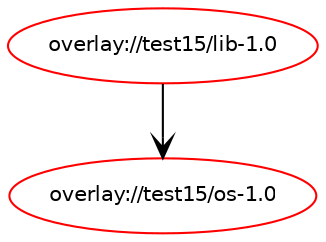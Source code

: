 digraph prolog {

newrank=true;
concentrate=true;
compound=true;
graph [rankdir=TD];#, ranksep=2.5, nodesep=0.2];
edge  [arrowhead=vee];
node  [fontname=Helvetica,fontsize=10];

"overlay://test15/lib-1.0" [color=red, href="../test15/lib-1.0-depend.svg"];
"overlay://test15/lib-1.0" -> "overlay://test15/os-1.0"
"overlay://test15/os-1.0" [color=red, href="../test15/os-1.0-depend.svg"];
}

